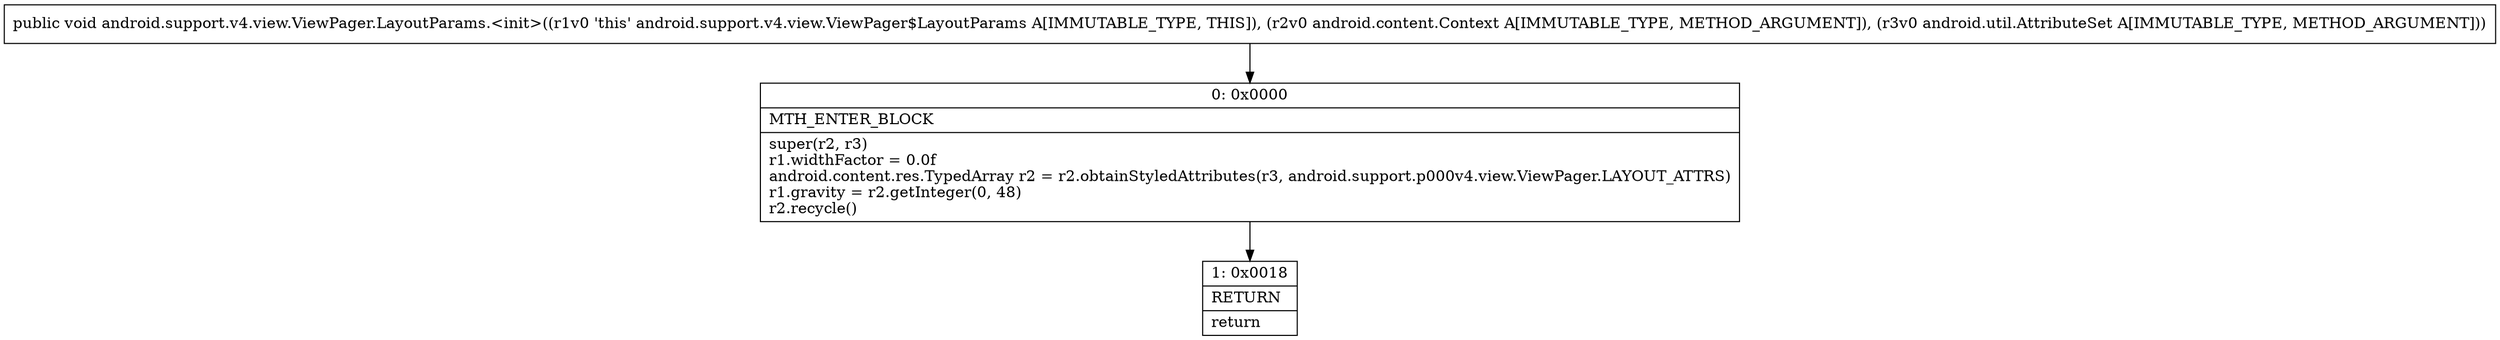 digraph "CFG forandroid.support.v4.view.ViewPager.LayoutParams.\<init\>(Landroid\/content\/Context;Landroid\/util\/AttributeSet;)V" {
Node_0 [shape=record,label="{0\:\ 0x0000|MTH_ENTER_BLOCK\l|super(r2, r3)\lr1.widthFactor = 0.0f\landroid.content.res.TypedArray r2 = r2.obtainStyledAttributes(r3, android.support.p000v4.view.ViewPager.LAYOUT_ATTRS)\lr1.gravity = r2.getInteger(0, 48)\lr2.recycle()\l}"];
Node_1 [shape=record,label="{1\:\ 0x0018|RETURN\l|return\l}"];
MethodNode[shape=record,label="{public void android.support.v4.view.ViewPager.LayoutParams.\<init\>((r1v0 'this' android.support.v4.view.ViewPager$LayoutParams A[IMMUTABLE_TYPE, THIS]), (r2v0 android.content.Context A[IMMUTABLE_TYPE, METHOD_ARGUMENT]), (r3v0 android.util.AttributeSet A[IMMUTABLE_TYPE, METHOD_ARGUMENT])) }"];
MethodNode -> Node_0;
Node_0 -> Node_1;
}

